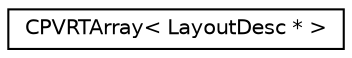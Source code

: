 digraph "Graphical Class Hierarchy"
{
  edge [fontname="Helvetica",fontsize="10",labelfontname="Helvetica",labelfontsize="10"];
  node [fontname="Helvetica",fontsize="10",shape=record];
  rankdir="LR";
  Node1 [label="CPVRTArray\< LayoutDesc * \>",height=0.2,width=0.4,color="black", fillcolor="white", style="filled",URL="$class_c_p_v_r_t_array.html"];
}
